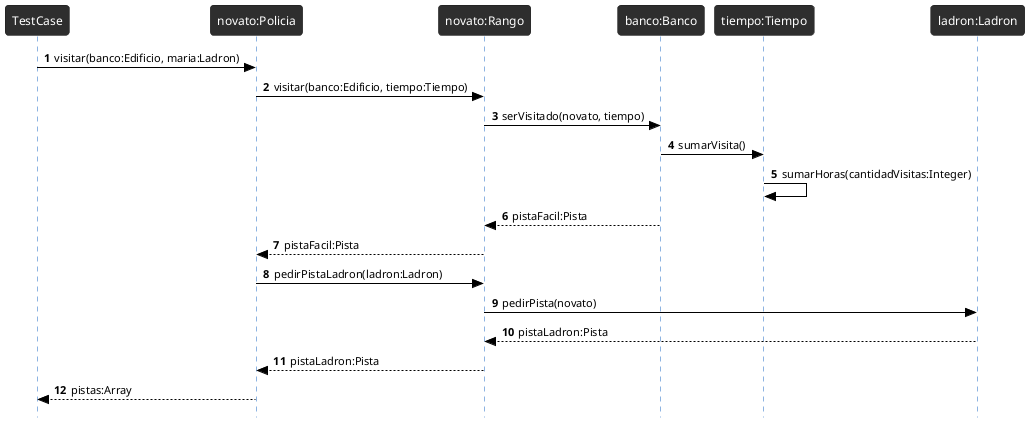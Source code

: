@startuml

!theme reddress-darkblue
autonumber
skinparam style strictuml
skinparam BackGroundColor white
skinparam RoundCorner 7
skinparam SequenceGroupFontColor black
skinparam SequenceGroupBorderColor black
skinparam SequenceGroupBorderThickness 0.5
skinparam ArrowFontColor black
skinparam ArrowColor black
skinparam ActorFontColor black
skinparam participantFontSize 12
skinparam SequenceLifeLineBackGroundColor 2e2e2e

TestCase -> "novato:Policia" as unPolicia: visitar(banco:Edificio, maria:Ladron)
unPolicia -> "novato:Rango" as rango: visitar(banco:Edificio, tiempo:Tiempo)
rango -> "banco:Banco" as banco: serVisitado(novato, tiempo)
banco -> "tiempo:Tiempo" as tiempo: sumarVisita()
tiempo ->tiempo :sumarHoras(cantidadVisitas:Integer)
banco --> rango: pistaFacil:Pista
rango -->unPolicia : pistaFacil:Pista
unPolicia -> rango: pedirPistaLadron(ladron:Ladron)
rango -> "ladron:Ladron" as ladron: pedirPista(novato)
ladron --> rango: pistaLadron:Pista
rango --> unPolicia: pistaLadron:Pista
unPolicia --> TestCase: pistas:Array
@enduml